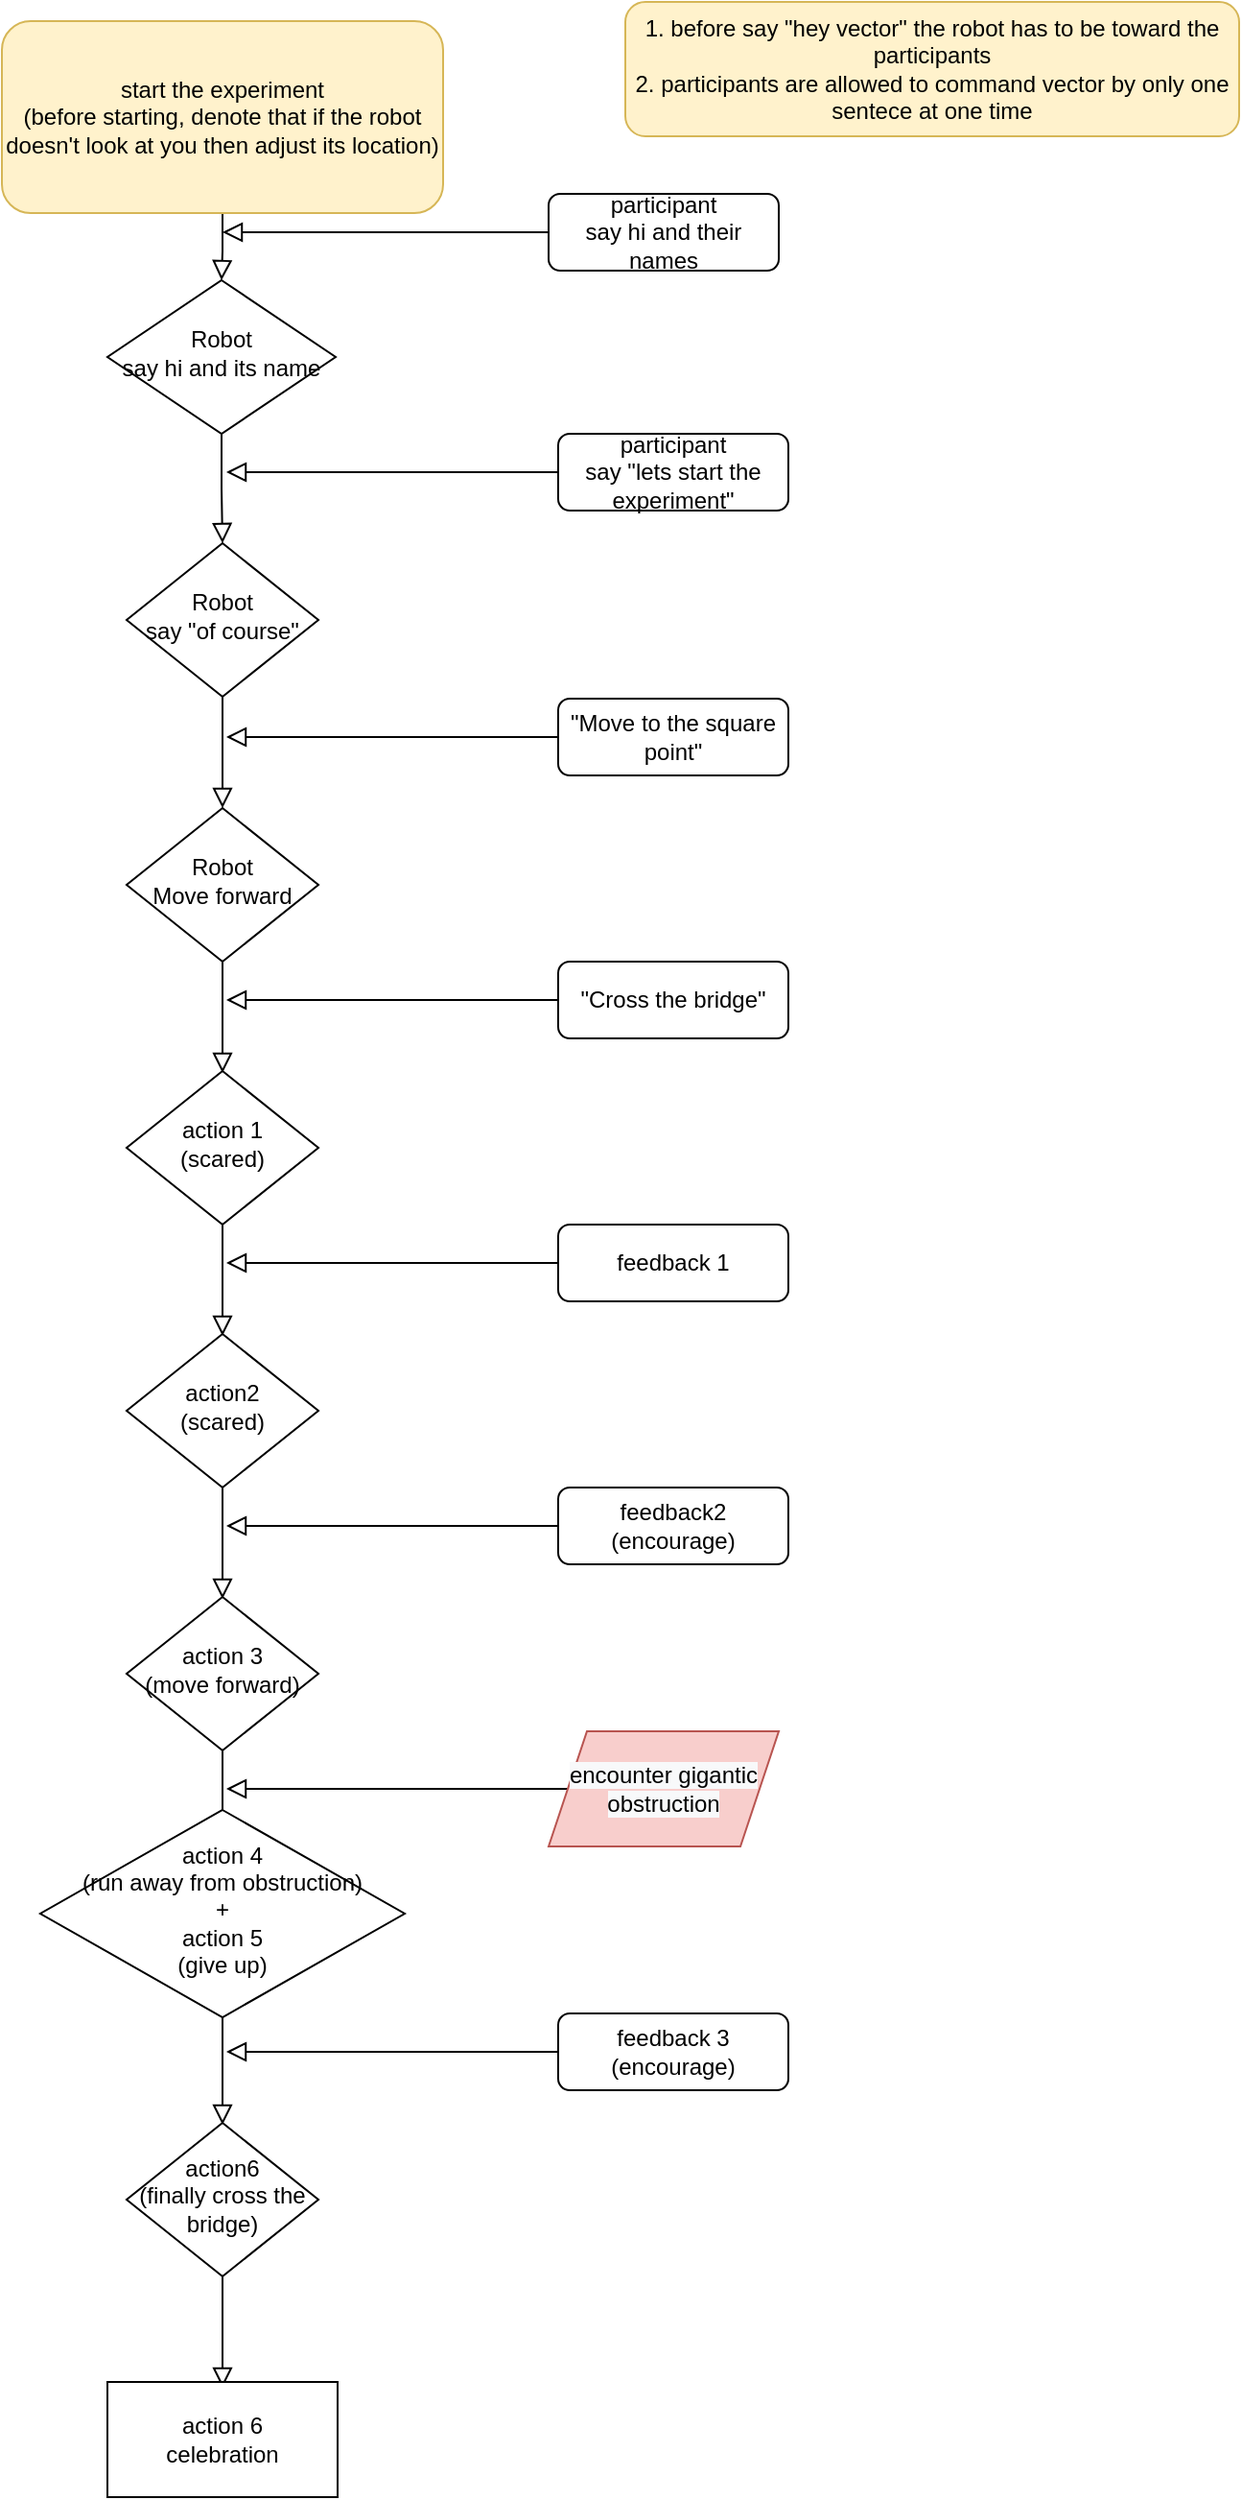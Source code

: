 <mxfile version="15.3.5" type="github">
  <diagram id="C5RBs43oDa-KdzZeNtuy" name="Page-1">
    <mxGraphModel dx="1038" dy="579" grid="1" gridSize="10" guides="1" tooltips="1" connect="1" arrows="1" fold="1" page="1" pageScale="1" pageWidth="827" pageHeight="1169" math="0" shadow="0">
      <root>
        <mxCell id="WIyWlLk6GJQsqaUBKTNV-0" />
        <mxCell id="WIyWlLk6GJQsqaUBKTNV-1" parent="WIyWlLk6GJQsqaUBKTNV-0" />
        <mxCell id="WIyWlLk6GJQsqaUBKTNV-2" value="" style="rounded=0;html=1;jettySize=auto;orthogonalLoop=1;fontSize=11;endArrow=block;endFill=0;endSize=8;strokeWidth=1;shadow=0;labelBackgroundColor=none;edgeStyle=orthogonalEdgeStyle;" parent="WIyWlLk6GJQsqaUBKTNV-1" source="WIyWlLk6GJQsqaUBKTNV-3" target="WIyWlLk6GJQsqaUBKTNV-6" edge="1">
          <mxGeometry relative="1" as="geometry" />
        </mxCell>
        <mxCell id="WIyWlLk6GJQsqaUBKTNV-3" value="start the experiment&lt;br&gt;(before starting, denote that if the robot doesn&#39;t look at you then adjust its location)" style="rounded=1;whiteSpace=wrap;html=1;fontSize=12;glass=0;strokeWidth=1;shadow=0;fillColor=#fff2cc;strokeColor=#d6b656;" parent="WIyWlLk6GJQsqaUBKTNV-1" vertex="1">
          <mxGeometry x="105" y="20" width="230" height="100" as="geometry" />
        </mxCell>
        <mxCell id="WIyWlLk6GJQsqaUBKTNV-4" value="" style="rounded=0;html=1;jettySize=auto;orthogonalLoop=1;fontSize=11;endArrow=block;endFill=0;endSize=8;strokeWidth=1;shadow=0;labelBackgroundColor=none;edgeStyle=orthogonalEdgeStyle;" parent="WIyWlLk6GJQsqaUBKTNV-1" source="WIyWlLk6GJQsqaUBKTNV-6" target="WIyWlLk6GJQsqaUBKTNV-10" edge="1">
          <mxGeometry y="20" relative="1" as="geometry">
            <mxPoint as="offset" />
          </mxGeometry>
        </mxCell>
        <mxCell id="WIyWlLk6GJQsqaUBKTNV-5" value="" style="edgeStyle=orthogonalEdgeStyle;rounded=0;html=1;jettySize=auto;orthogonalLoop=1;fontSize=11;endArrow=block;endFill=0;endSize=8;strokeWidth=1;shadow=0;labelBackgroundColor=none;exitX=0;exitY=0.5;exitDx=0;exitDy=0;" parent="WIyWlLk6GJQsqaUBKTNV-1" source="WIyWlLk6GJQsqaUBKTNV-7" edge="1">
          <mxGeometry x="-0.176" y="30" relative="1" as="geometry">
            <mxPoint as="offset" />
            <mxPoint x="220" y="130" as="sourcePoint" />
            <mxPoint x="220" y="130" as="targetPoint" />
          </mxGeometry>
        </mxCell>
        <mxCell id="WIyWlLk6GJQsqaUBKTNV-6" value="Robot&lt;br&gt;say hi and its name" style="rhombus;whiteSpace=wrap;html=1;shadow=0;fontFamily=Helvetica;fontSize=12;align=center;strokeWidth=1;spacing=6;spacingTop=-4;" parent="WIyWlLk6GJQsqaUBKTNV-1" vertex="1">
          <mxGeometry x="160" y="155" width="119" height="80" as="geometry" />
        </mxCell>
        <mxCell id="WIyWlLk6GJQsqaUBKTNV-7" value="participant&lt;br&gt;say hi and their names" style="rounded=1;whiteSpace=wrap;html=1;fontSize=12;glass=0;strokeWidth=1;shadow=0;" parent="WIyWlLk6GJQsqaUBKTNV-1" vertex="1">
          <mxGeometry x="390" y="110" width="120" height="40" as="geometry" />
        </mxCell>
        <mxCell id="WIyWlLk6GJQsqaUBKTNV-8" value="" style="rounded=0;html=1;jettySize=auto;orthogonalLoop=1;fontSize=11;endArrow=block;endFill=0;endSize=8;strokeWidth=1;shadow=0;labelBackgroundColor=none;edgeStyle=orthogonalEdgeStyle;" parent="WIyWlLk6GJQsqaUBKTNV-1" source="WIyWlLk6GJQsqaUBKTNV-10" edge="1">
          <mxGeometry x="0.333" y="20" relative="1" as="geometry">
            <mxPoint as="offset" />
            <mxPoint x="220" y="430" as="targetPoint" />
          </mxGeometry>
        </mxCell>
        <mxCell id="WIyWlLk6GJQsqaUBKTNV-10" value="Robot&lt;br&gt;say &quot;of course&quot;" style="rhombus;whiteSpace=wrap;html=1;shadow=0;fontFamily=Helvetica;fontSize=12;align=center;strokeWidth=1;spacing=6;spacingTop=-4;" parent="WIyWlLk6GJQsqaUBKTNV-1" vertex="1">
          <mxGeometry x="170" y="292" width="100" height="80" as="geometry" />
        </mxCell>
        <mxCell id="bK_OTPKfactKSkm2i6Nu-1" value="" style="edgeStyle=orthogonalEdgeStyle;rounded=0;html=1;jettySize=auto;orthogonalLoop=1;fontSize=11;endArrow=block;endFill=0;endSize=8;strokeWidth=1;shadow=0;labelBackgroundColor=none;exitX=0;exitY=0.5;exitDx=0;exitDy=0;" parent="WIyWlLk6GJQsqaUBKTNV-1" source="bK_OTPKfactKSkm2i6Nu-2" edge="1">
          <mxGeometry x="-0.176" y="30" relative="1" as="geometry">
            <mxPoint as="offset" />
            <mxPoint x="392" y="255" as="sourcePoint" />
            <mxPoint x="222" y="255" as="targetPoint" />
          </mxGeometry>
        </mxCell>
        <mxCell id="bK_OTPKfactKSkm2i6Nu-2" value="participant&lt;br&gt;say &quot;lets start the experiment&quot;" style="rounded=1;whiteSpace=wrap;html=1;fontSize=12;glass=0;strokeWidth=1;shadow=0;" parent="WIyWlLk6GJQsqaUBKTNV-1" vertex="1">
          <mxGeometry x="395" y="235" width="120" height="40" as="geometry" />
        </mxCell>
        <mxCell id="bK_OTPKfactKSkm2i6Nu-3" value="" style="rounded=0;html=1;jettySize=auto;orthogonalLoop=1;fontSize=11;endArrow=block;endFill=0;endSize=8;strokeWidth=1;shadow=0;labelBackgroundColor=none;edgeStyle=orthogonalEdgeStyle;" parent="WIyWlLk6GJQsqaUBKTNV-1" source="bK_OTPKfactKSkm2i6Nu-4" edge="1">
          <mxGeometry x="0.333" y="20" relative="1" as="geometry">
            <mxPoint as="offset" />
            <mxPoint x="220" y="568" as="targetPoint" />
          </mxGeometry>
        </mxCell>
        <mxCell id="bK_OTPKfactKSkm2i6Nu-4" value="Robot&lt;br&gt;Move forward" style="rhombus;whiteSpace=wrap;html=1;shadow=0;fontFamily=Helvetica;fontSize=12;align=center;strokeWidth=1;spacing=6;spacingTop=-4;" parent="WIyWlLk6GJQsqaUBKTNV-1" vertex="1">
          <mxGeometry x="170" y="430" width="100" height="80" as="geometry" />
        </mxCell>
        <mxCell id="bK_OTPKfactKSkm2i6Nu-5" value="" style="edgeStyle=orthogonalEdgeStyle;rounded=0;html=1;jettySize=auto;orthogonalLoop=1;fontSize=11;endArrow=block;endFill=0;endSize=8;strokeWidth=1;shadow=0;labelBackgroundColor=none;exitX=0;exitY=0.5;exitDx=0;exitDy=0;" parent="WIyWlLk6GJQsqaUBKTNV-1" source="bK_OTPKfactKSkm2i6Nu-6" edge="1">
          <mxGeometry x="-0.176" y="30" relative="1" as="geometry">
            <mxPoint as="offset" />
            <mxPoint x="392" y="393" as="sourcePoint" />
            <mxPoint x="222" y="393" as="targetPoint" />
          </mxGeometry>
        </mxCell>
        <mxCell id="bK_OTPKfactKSkm2i6Nu-6" value="&quot;Move to the square point&quot;" style="rounded=1;whiteSpace=wrap;html=1;fontSize=12;glass=0;strokeWidth=1;shadow=0;" parent="WIyWlLk6GJQsqaUBKTNV-1" vertex="1">
          <mxGeometry x="395" y="373" width="120" height="40" as="geometry" />
        </mxCell>
        <mxCell id="bK_OTPKfactKSkm2i6Nu-7" value="" style="rounded=0;html=1;jettySize=auto;orthogonalLoop=1;fontSize=11;endArrow=block;endFill=0;endSize=8;strokeWidth=1;shadow=0;labelBackgroundColor=none;edgeStyle=orthogonalEdgeStyle;" parent="WIyWlLk6GJQsqaUBKTNV-1" source="bK_OTPKfactKSkm2i6Nu-8" edge="1">
          <mxGeometry x="0.333" y="20" relative="1" as="geometry">
            <mxPoint as="offset" />
            <mxPoint x="220" y="705" as="targetPoint" />
          </mxGeometry>
        </mxCell>
        <mxCell id="bK_OTPKfactKSkm2i6Nu-8" value="action 1&lt;br&gt;(scared)" style="rhombus;whiteSpace=wrap;html=1;shadow=0;fontFamily=Helvetica;fontSize=12;align=center;strokeWidth=1;spacing=6;spacingTop=-4;" parent="WIyWlLk6GJQsqaUBKTNV-1" vertex="1">
          <mxGeometry x="170" y="567" width="100" height="80" as="geometry" />
        </mxCell>
        <mxCell id="bK_OTPKfactKSkm2i6Nu-9" value="" style="edgeStyle=orthogonalEdgeStyle;rounded=0;html=1;jettySize=auto;orthogonalLoop=1;fontSize=11;endArrow=block;endFill=0;endSize=8;strokeWidth=1;shadow=0;labelBackgroundColor=none;exitX=0;exitY=0.5;exitDx=0;exitDy=0;" parent="WIyWlLk6GJQsqaUBKTNV-1" source="bK_OTPKfactKSkm2i6Nu-10" edge="1">
          <mxGeometry x="-0.176" y="30" relative="1" as="geometry">
            <mxPoint as="offset" />
            <mxPoint x="392" y="530" as="sourcePoint" />
            <mxPoint x="222" y="530.0" as="targetPoint" />
          </mxGeometry>
        </mxCell>
        <mxCell id="bK_OTPKfactKSkm2i6Nu-10" value="&quot;Cross the bridge&quot;" style="rounded=1;whiteSpace=wrap;html=1;fontSize=12;glass=0;strokeWidth=1;shadow=0;" parent="WIyWlLk6GJQsqaUBKTNV-1" vertex="1">
          <mxGeometry x="395" y="510" width="120" height="40" as="geometry" />
        </mxCell>
        <mxCell id="bK_OTPKfactKSkm2i6Nu-11" value="" style="rounded=0;html=1;jettySize=auto;orthogonalLoop=1;fontSize=11;endArrow=block;endFill=0;endSize=8;strokeWidth=1;shadow=0;labelBackgroundColor=none;edgeStyle=orthogonalEdgeStyle;" parent="WIyWlLk6GJQsqaUBKTNV-1" source="bK_OTPKfactKSkm2i6Nu-12" edge="1">
          <mxGeometry x="0.333" y="20" relative="1" as="geometry">
            <mxPoint as="offset" />
            <mxPoint x="220" y="842" as="targetPoint" />
          </mxGeometry>
        </mxCell>
        <mxCell id="bK_OTPKfactKSkm2i6Nu-12" value="action2&lt;br&gt;(scared)" style="rhombus;whiteSpace=wrap;html=1;shadow=0;fontFamily=Helvetica;fontSize=12;align=center;strokeWidth=1;spacing=6;spacingTop=-4;" parent="WIyWlLk6GJQsqaUBKTNV-1" vertex="1">
          <mxGeometry x="170" y="704" width="100" height="80" as="geometry" />
        </mxCell>
        <mxCell id="bK_OTPKfactKSkm2i6Nu-13" value="" style="edgeStyle=orthogonalEdgeStyle;rounded=0;html=1;jettySize=auto;orthogonalLoop=1;fontSize=11;endArrow=block;endFill=0;endSize=8;strokeWidth=1;shadow=0;labelBackgroundColor=none;exitX=0;exitY=0.5;exitDx=0;exitDy=0;" parent="WIyWlLk6GJQsqaUBKTNV-1" source="bK_OTPKfactKSkm2i6Nu-14" edge="1">
          <mxGeometry x="-0.176" y="30" relative="1" as="geometry">
            <mxPoint as="offset" />
            <mxPoint x="392" y="667" as="sourcePoint" />
            <mxPoint x="222" y="667.0" as="targetPoint" />
          </mxGeometry>
        </mxCell>
        <mxCell id="bK_OTPKfactKSkm2i6Nu-14" value="feedback 1" style="rounded=1;whiteSpace=wrap;html=1;fontSize=12;glass=0;strokeWidth=1;shadow=0;" parent="WIyWlLk6GJQsqaUBKTNV-1" vertex="1">
          <mxGeometry x="395" y="647" width="120" height="40" as="geometry" />
        </mxCell>
        <mxCell id="bK_OTPKfactKSkm2i6Nu-15" value="" style="rounded=0;html=1;jettySize=auto;orthogonalLoop=1;fontSize=11;endArrow=block;endFill=0;endSize=8;strokeWidth=1;shadow=0;labelBackgroundColor=none;edgeStyle=orthogonalEdgeStyle;" parent="WIyWlLk6GJQsqaUBKTNV-1" source="bK_OTPKfactKSkm2i6Nu-16" edge="1">
          <mxGeometry x="0.333" y="20" relative="1" as="geometry">
            <mxPoint as="offset" />
            <mxPoint x="220" y="979" as="targetPoint" />
          </mxGeometry>
        </mxCell>
        <mxCell id="bK_OTPKfactKSkm2i6Nu-16" value="action 3&lt;br&gt;(move forward)" style="rhombus;whiteSpace=wrap;html=1;shadow=0;fontFamily=Helvetica;fontSize=12;align=center;strokeWidth=1;spacing=6;spacingTop=-4;" parent="WIyWlLk6GJQsqaUBKTNV-1" vertex="1">
          <mxGeometry x="170" y="841" width="100" height="80" as="geometry" />
        </mxCell>
        <mxCell id="bK_OTPKfactKSkm2i6Nu-17" value="" style="edgeStyle=orthogonalEdgeStyle;rounded=0;html=1;jettySize=auto;orthogonalLoop=1;fontSize=11;endArrow=block;endFill=0;endSize=8;strokeWidth=1;shadow=0;labelBackgroundColor=none;exitX=0;exitY=0.5;exitDx=0;exitDy=0;" parent="WIyWlLk6GJQsqaUBKTNV-1" source="bK_OTPKfactKSkm2i6Nu-18" edge="1">
          <mxGeometry x="-0.176" y="30" relative="1" as="geometry">
            <mxPoint as="offset" />
            <mxPoint x="392" y="804" as="sourcePoint" />
            <mxPoint x="222" y="804" as="targetPoint" />
          </mxGeometry>
        </mxCell>
        <mxCell id="bK_OTPKfactKSkm2i6Nu-18" value="feedback2&lt;br&gt;(encourage)" style="rounded=1;whiteSpace=wrap;html=1;fontSize=12;glass=0;strokeWidth=1;shadow=0;" parent="WIyWlLk6GJQsqaUBKTNV-1" vertex="1">
          <mxGeometry x="395" y="784" width="120" height="40" as="geometry" />
        </mxCell>
        <mxCell id="bK_OTPKfactKSkm2i6Nu-19" value="" style="rounded=0;html=1;jettySize=auto;orthogonalLoop=1;fontSize=11;endArrow=block;endFill=0;endSize=8;strokeWidth=1;shadow=0;labelBackgroundColor=none;edgeStyle=orthogonalEdgeStyle;" parent="WIyWlLk6GJQsqaUBKTNV-1" source="bK_OTPKfactKSkm2i6Nu-20" edge="1">
          <mxGeometry x="0.333" y="20" relative="1" as="geometry">
            <mxPoint as="offset" />
            <mxPoint x="220" y="1116" as="targetPoint" />
          </mxGeometry>
        </mxCell>
        <mxCell id="bK_OTPKfactKSkm2i6Nu-20" value="action 4&lt;br&gt;(run away from obstruction)&lt;br&gt;+&lt;br&gt;action 5&lt;br&gt;(give up)" style="rhombus;whiteSpace=wrap;html=1;shadow=0;fontFamily=Helvetica;fontSize=12;align=center;strokeWidth=1;spacing=6;spacingTop=-4;" parent="WIyWlLk6GJQsqaUBKTNV-1" vertex="1">
          <mxGeometry x="125" y="952" width="190" height="108" as="geometry" />
        </mxCell>
        <mxCell id="bK_OTPKfactKSkm2i6Nu-21" value="" style="edgeStyle=orthogonalEdgeStyle;rounded=0;html=1;jettySize=auto;orthogonalLoop=1;fontSize=11;endArrow=block;endFill=0;endSize=8;strokeWidth=1;shadow=0;labelBackgroundColor=none;exitX=0;exitY=0.5;exitDx=0;exitDy=0;" parent="WIyWlLk6GJQsqaUBKTNV-1" source="bK_OTPKfactKSkm2i6Nu-28" edge="1">
          <mxGeometry x="-0.176" y="30" relative="1" as="geometry">
            <mxPoint as="offset" />
            <mxPoint x="395" y="941" as="sourcePoint" />
            <mxPoint x="222" y="941" as="targetPoint" />
          </mxGeometry>
        </mxCell>
        <mxCell id="bK_OTPKfactKSkm2i6Nu-23" value="" style="rounded=0;html=1;jettySize=auto;orthogonalLoop=1;fontSize=11;endArrow=block;endFill=0;endSize=8;strokeWidth=1;shadow=0;labelBackgroundColor=none;edgeStyle=orthogonalEdgeStyle;" parent="WIyWlLk6GJQsqaUBKTNV-1" source="bK_OTPKfactKSkm2i6Nu-24" edge="1">
          <mxGeometry x="0.333" y="20" relative="1" as="geometry">
            <mxPoint as="offset" />
            <mxPoint x="220" y="1253" as="targetPoint" />
          </mxGeometry>
        </mxCell>
        <mxCell id="bK_OTPKfactKSkm2i6Nu-24" value="action6&lt;br&gt;(finally cross the bridge)" style="rhombus;whiteSpace=wrap;html=1;shadow=0;fontFamily=Helvetica;fontSize=12;align=center;strokeWidth=1;spacing=6;spacingTop=-4;" parent="WIyWlLk6GJQsqaUBKTNV-1" vertex="1">
          <mxGeometry x="170" y="1115" width="100" height="80" as="geometry" />
        </mxCell>
        <mxCell id="bK_OTPKfactKSkm2i6Nu-25" value="" style="edgeStyle=orthogonalEdgeStyle;rounded=0;html=1;jettySize=auto;orthogonalLoop=1;fontSize=11;endArrow=block;endFill=0;endSize=8;strokeWidth=1;shadow=0;labelBackgroundColor=none;exitX=0;exitY=0.5;exitDx=0;exitDy=0;" parent="WIyWlLk6GJQsqaUBKTNV-1" source="bK_OTPKfactKSkm2i6Nu-26" edge="1">
          <mxGeometry x="-0.176" y="30" relative="1" as="geometry">
            <mxPoint as="offset" />
            <mxPoint x="392" y="1078" as="sourcePoint" />
            <mxPoint x="222" y="1078" as="targetPoint" />
          </mxGeometry>
        </mxCell>
        <mxCell id="bK_OTPKfactKSkm2i6Nu-26" value="feedback 3&lt;br&gt;(encourage)" style="rounded=1;whiteSpace=wrap;html=1;fontSize=12;glass=0;strokeWidth=1;shadow=0;" parent="WIyWlLk6GJQsqaUBKTNV-1" vertex="1">
          <mxGeometry x="395" y="1058" width="120" height="40" as="geometry" />
        </mxCell>
        <mxCell id="bK_OTPKfactKSkm2i6Nu-28" value="&#xa;&#xa;&lt;span style=&quot;color: rgb(0, 0, 0); font-family: helvetica; font-size: 12px; font-style: normal; font-weight: 400; letter-spacing: normal; text-align: center; text-indent: 0px; text-transform: none; word-spacing: 0px; background-color: rgb(248, 249, 250); display: inline; float: none;&quot;&gt;encounter gigantic obstruction&lt;/span&gt;&#xa;&#xa;" style="shape=parallelogram;perimeter=parallelogramPerimeter;whiteSpace=wrap;html=1;fixedSize=1;fillColor=#f8cecc;strokeColor=#b85450;" parent="WIyWlLk6GJQsqaUBKTNV-1" vertex="1">
          <mxGeometry x="390" y="911" width="120" height="60" as="geometry" />
        </mxCell>
        <mxCell id="bK_OTPKfactKSkm2i6Nu-30" value="action 6&lt;br&gt;celebration" style="rounded=0;whiteSpace=wrap;html=1;" parent="WIyWlLk6GJQsqaUBKTNV-1" vertex="1">
          <mxGeometry x="160" y="1250" width="120" height="60" as="geometry" />
        </mxCell>
        <mxCell id="y6rVnwLI9Oqt9AG4judH-0" value="1. before say &quot;hey vector&quot; the robot has to be toward the participants&lt;br&gt;2. participants are allowed to command vector by only one sentece at one time" style="rounded=1;whiteSpace=wrap;html=1;fontSize=12;glass=0;strokeWidth=1;shadow=0;fillColor=#fff2cc;strokeColor=#d6b656;" vertex="1" parent="WIyWlLk6GJQsqaUBKTNV-1">
          <mxGeometry x="430" y="10" width="320" height="70" as="geometry" />
        </mxCell>
      </root>
    </mxGraphModel>
  </diagram>
</mxfile>
